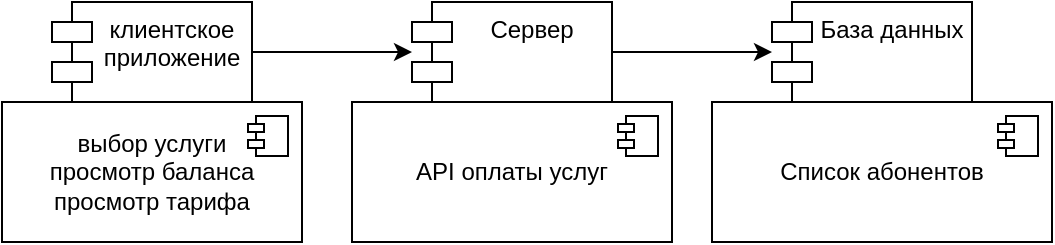 <mxfile version="26.0.6">
  <diagram name="Страница — 1" id="oftv8JhhtDczw780pQ0_">
    <mxGraphModel dx="1434" dy="746" grid="1" gridSize="10" guides="1" tooltips="1" connect="1" arrows="1" fold="1" page="1" pageScale="1" pageWidth="827" pageHeight="1169" math="0" shadow="0">
      <root>
        <mxCell id="0" />
        <mxCell id="1" parent="0" />
        <mxCell id="MjTNIRH1OrVXeckScda1-1" value="" style="edgeStyle=orthogonalEdgeStyle;rounded=0;orthogonalLoop=1;jettySize=auto;html=1;" edge="1" parent="1" source="MjTNIRH1OrVXeckScda1-2" target="MjTNIRH1OrVXeckScda1-6">
          <mxGeometry relative="1" as="geometry" />
        </mxCell>
        <mxCell id="MjTNIRH1OrVXeckScda1-2" value="клиентское приложение" style="shape=module;align=left;spacingLeft=20;align=center;verticalAlign=top;whiteSpace=wrap;html=1;" vertex="1" parent="1">
          <mxGeometry x="95" y="80" width="100" height="50" as="geometry" />
        </mxCell>
        <mxCell id="MjTNIRH1OrVXeckScda1-3" value="выбор услуги&lt;br&gt;&lt;div&gt;просмотр баланса&lt;/div&gt;&lt;div&gt;просмотр тарифа&lt;/div&gt;" style="html=1;dropTarget=0;whiteSpace=wrap;" vertex="1" parent="1">
          <mxGeometry x="70" y="130" width="150" height="70" as="geometry" />
        </mxCell>
        <mxCell id="MjTNIRH1OrVXeckScda1-4" value="" style="shape=module;jettyWidth=8;jettyHeight=4;" vertex="1" parent="MjTNIRH1OrVXeckScda1-3">
          <mxGeometry x="1" width="20" height="20" relative="1" as="geometry">
            <mxPoint x="-27" y="7" as="offset" />
          </mxGeometry>
        </mxCell>
        <mxCell id="MjTNIRH1OrVXeckScda1-5" value="" style="edgeStyle=orthogonalEdgeStyle;rounded=0;orthogonalLoop=1;jettySize=auto;html=1;" edge="1" parent="1" source="MjTNIRH1OrVXeckScda1-6" target="MjTNIRH1OrVXeckScda1-9">
          <mxGeometry relative="1" as="geometry" />
        </mxCell>
        <mxCell id="MjTNIRH1OrVXeckScda1-6" value="Сервер" style="shape=module;align=left;spacingLeft=20;align=center;verticalAlign=top;whiteSpace=wrap;html=1;" vertex="1" parent="1">
          <mxGeometry x="275" y="80" width="100" height="50" as="geometry" />
        </mxCell>
        <mxCell id="MjTNIRH1OrVXeckScda1-7" value="API оплаты услуг" style="html=1;dropTarget=0;whiteSpace=wrap;" vertex="1" parent="1">
          <mxGeometry x="245" y="130" width="160" height="70" as="geometry" />
        </mxCell>
        <mxCell id="MjTNIRH1OrVXeckScda1-8" value="" style="shape=module;jettyWidth=8;jettyHeight=4;" vertex="1" parent="MjTNIRH1OrVXeckScda1-7">
          <mxGeometry x="1" width="20" height="20" relative="1" as="geometry">
            <mxPoint x="-27" y="7" as="offset" />
          </mxGeometry>
        </mxCell>
        <mxCell id="MjTNIRH1OrVXeckScda1-9" value="База данных" style="shape=module;align=left;spacingLeft=20;align=center;verticalAlign=top;whiteSpace=wrap;html=1;" vertex="1" parent="1">
          <mxGeometry x="455" y="80" width="100" height="50" as="geometry" />
        </mxCell>
        <mxCell id="MjTNIRH1OrVXeckScda1-10" value="Список абонентов" style="html=1;dropTarget=0;whiteSpace=wrap;" vertex="1" parent="1">
          <mxGeometry x="425" y="130" width="170" height="70" as="geometry" />
        </mxCell>
        <mxCell id="MjTNIRH1OrVXeckScda1-11" value="" style="shape=module;jettyWidth=8;jettyHeight=4;" vertex="1" parent="MjTNIRH1OrVXeckScda1-10">
          <mxGeometry x="1" width="20" height="20" relative="1" as="geometry">
            <mxPoint x="-27" y="7" as="offset" />
          </mxGeometry>
        </mxCell>
      </root>
    </mxGraphModel>
  </diagram>
</mxfile>
